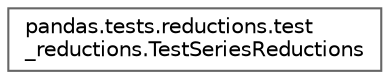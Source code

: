 digraph "Graphical Class Hierarchy"
{
 // LATEX_PDF_SIZE
  bgcolor="transparent";
  edge [fontname=Helvetica,fontsize=10,labelfontname=Helvetica,labelfontsize=10];
  node [fontname=Helvetica,fontsize=10,shape=box,height=0.2,width=0.4];
  rankdir="LR";
  Node0 [id="Node000000",label="pandas.tests.reductions.test\l_reductions.TestSeriesReductions",height=0.2,width=0.4,color="grey40", fillcolor="white", style="filled",URL="$de/d83/classpandas_1_1tests_1_1reductions_1_1test__reductions_1_1TestSeriesReductions.html",tooltip=" "];
}
